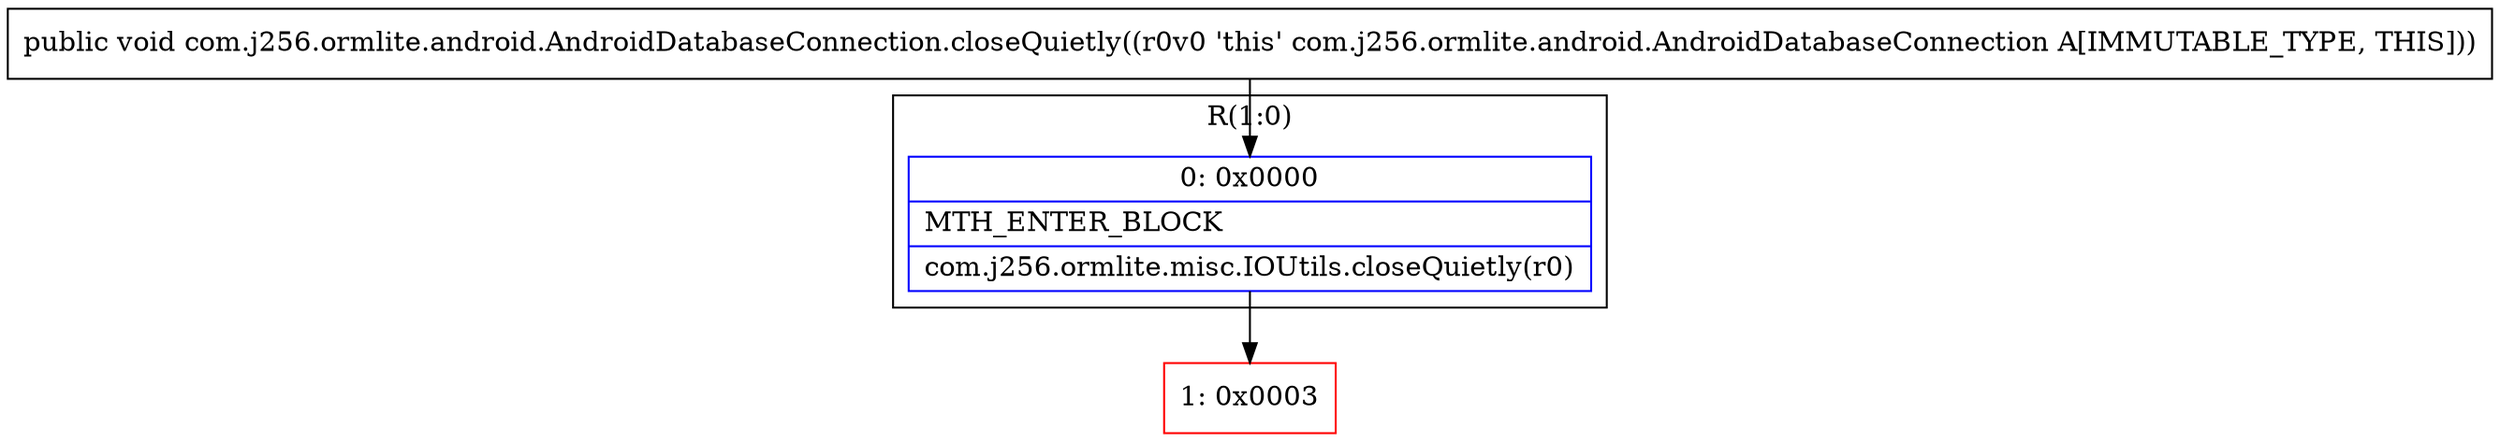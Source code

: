 digraph "CFG forcom.j256.ormlite.android.AndroidDatabaseConnection.closeQuietly()V" {
subgraph cluster_Region_5677658 {
label = "R(1:0)";
node [shape=record,color=blue];
Node_0 [shape=record,label="{0\:\ 0x0000|MTH_ENTER_BLOCK\l|com.j256.ormlite.misc.IOUtils.closeQuietly(r0)\l}"];
}
Node_1 [shape=record,color=red,label="{1\:\ 0x0003}"];
MethodNode[shape=record,label="{public void com.j256.ormlite.android.AndroidDatabaseConnection.closeQuietly((r0v0 'this' com.j256.ormlite.android.AndroidDatabaseConnection A[IMMUTABLE_TYPE, THIS])) }"];
MethodNode -> Node_0;
Node_0 -> Node_1;
}

